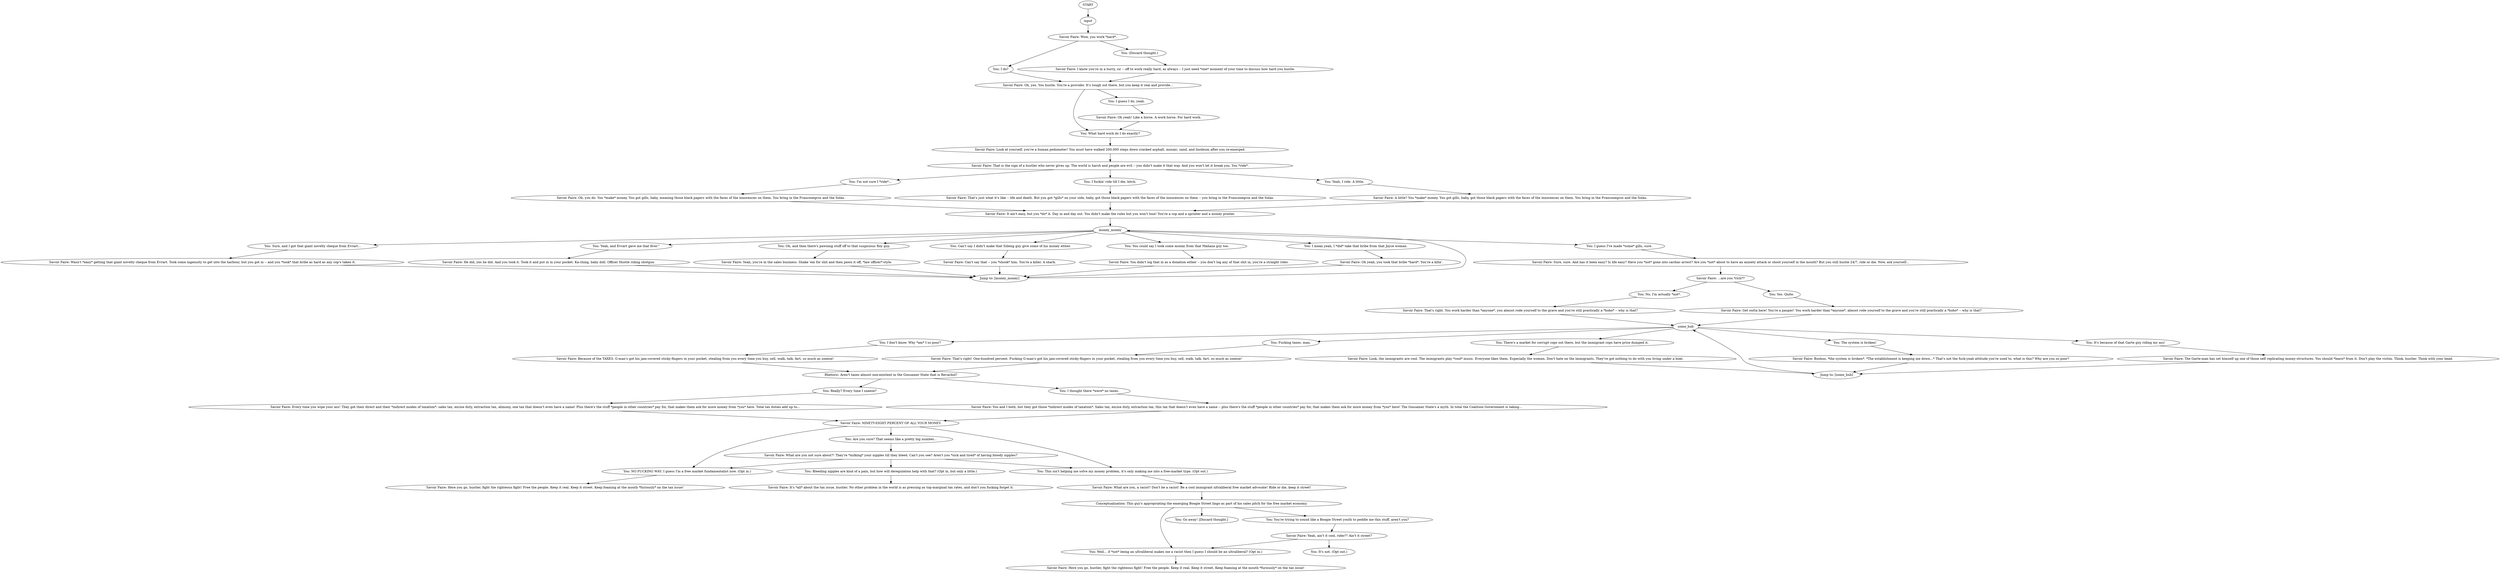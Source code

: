 # THOUGHT / GOSSAMER STATE
# Savoir Faire convinces you on the merits of being an Ultraliberal -- Gossamer State.
# ==================================================
digraph G {
	  0 [label="START"];
	  1 [label="input"];
	  2 [label="You: Can't say I didn't make that Siileng guy give some of his money either."];
	  3 [label="Savoir Faire: Wasn't *easy* getting that giant novelty cheque from Evrart. Took some ingenuity to get into the harbour, but you got in -- and you *took* that bribe as hard as any cop's taken it."];
	  4 [label="Savoir Faire: That's right. You work harder than *anyone*, you almost rode yourself to the grave and you're still practically a *hobo* -- why is that?"];
	  5 [label="You: Fucking taxes, man."];
	  6 [label="You: What hard work do I do exactly?"];
	  7 [label="You: I'm not sure I *ride*..."];
	  8 [label="You: Sure, and I got that giant novelty cheque from Evrart..."];
	  9 [label="You: The system is broken!"];
	  10 [label="You: Yeah, and Evrart gave me that fiver.\""];
	  11 [label="You: Oh, and then there's pawning stuff off to that suspicious Roy guy."];
	  12 [label="Savoir Faire: You didn't log that in as a donation either -- you don't log any of that shit in, you're a straight rider."];
	  13 [label="You: NO FUCKING WAY. I guess I'm a free market fundamentalist now. (Opt in.)"];
	  14 [label="You: Well... if *not* being an ultraliberal makes me a racist then I guess I should be an ultraliberal? (Opt in.)"];
	  15 [label="You: Go away! [Discard thought.]"];
	  16 [label="Savoir Faire: Oh yeah! Like a horse. A work horse. For hard work."];
	  17 [label="Savoir Faire: It ain't easy, but you *do* it. Day in and day out. You didn't make the rules but you won't lose! You're a cop and a sprinter and a money printer."];
	  18 [label="Savoir Faire: That's just what it's like -- life and death. But you got *gills* on your side, baby, got those black papers with the faces of the innocences on them -- you bring in the Franconegros and the Solas."];
	  19 [label="Savoir Faire: NINETY-EIGHT PERCENT OF ALL YOUR MONEY."];
	  20 [label="Savoir Faire: Every time you wipe your ass! They got their direct and their *indirect modes of taxation*: sales tax, excise duty, extraction tax, alimony, one tax that doesn't even have a name! Plus there's the stuff *people in other countries* pay for, that makes them ask for more money from *you* here. Total tax duties add up to..."];
	  21 [label="You: Are you sure? That seems like a pretty big number..."];
	  22 [label="You: It's not. (Opt out.)"];
	  23 [label="Savoir Faire: Wow, you work *hard*."];
	  24 [label="Savoir Faire: Oh yeah, you took that bribe *hard*. You're a killa'."];
	  25 [label="You: Really? Every time I sneeze?"];
	  26 [label="You: This isn't helping me solve my money problem, it's only making me into a free-market type. (Opt out.)"];
	  27 [label="Savoir Faire: He did, yes he did. And you took it. Took it and put in in your pocket. Ka-ching, baby doll. Officer Hustle riding shotgun."];
	  28 [label="You: I do?"];
	  29 [label="some_hub"];
	  30 [label="Savoir Faire: The Garte-man has set himself up one of those self replicating money-structures. You should *learn* from it. Don't play the victim. Think, hustler. Think with your head."];
	  31 [label="You: I thought there *were* no taxes."];
	  32 [label="Savoir Faire: Here you go, hustler, fight the righteous fight! Free the people. Keep it real. Keep it street. Keep foaming at the mouth *furiously* on the tax issue!"];
	  33 [label="You: I guess I do, yeah."];
	  34 [label="You: I fuckin' ride till I die, bitch."];
	  35 [label="Savoir Faire: Oh, yes. You hustle. You're a provider. It's tough out there, but you keep it real and provide..."];
	  36 [label="Savoir Faire: Oh, you do. You *make* money. You got gills, baby, meaning those black papers with the faces of the innocences on them. You bring in the Franconegros and the Solas."];
	  37 [label="You: I guess I've made *some* gills, sure."];
	  38 [label="Savoir Faire: Get outta here! You're a pauper! You work harder than *anyone*, almost rode yourself to the grave and you're still practically a *hobo* -- why is that?"];
	  39 [label="Savoir Faire: That's right! One-hundred percent. Fucking G-man's got his jam-covered sticky-fingers in your pocket, stealing from you every time you buy, sell, walk, talk, fart, so much as sneeze!"];
	  40 [label="Rhetoric: Aren't taxes almost non-existent in the Gossamer State that is Revachol?"];
	  41 [label="Savoir Faire: That is the sign of a hustler who never gives up. The world is harsh and people are evil -- you didn't make it that way. And you won't let it break you. You *ride*."];
	  42 [label="You: You could say I took some money from that Mañana guy too."];
	  43 [label="Savoir Faire: ...are you *rich*?"];
	  44 [label="You: I don't know. Why *am* I so poor?"];
	  45 [label="Savoir Faire: Here you go, hustler, fight the righteous fight! Free the people. Keep it real. Keep it street. Keep foaming at the mouth *furiously* on the tax issue!"];
	  46 [label="You: You're trying to sound like a Boogie Street youth to peddle me this stuff, aren't you?"];
	  47 [label="You: It's because of that Garte guy riding my ass!"];
	  48 [label="You: There's a market for corrupt cops out there, but the immigrant cops have price dumped it."];
	  49 [label="Jump to: [some_hub]"];
	  51 [label="Savoir Faire: Because of the TAXES. G-man's got his jam-covered sticky-fingers in your pocket, stealing from you every time you buy, sell, walk, talk, fart, so much as sneeze!"];
	  52 [label="You: Bleeding nipples are kind of a pain, but how will deregulation help with that? (Opt in, but only a little.)"];
	  53 [label="Savoir Faire: It's *all* about the tax issue, hustler. No other problem in the world is as pressing as top-marginal tax rates, and don't you fucking forget it."];
	  54 [label="Savoir Faire: Yeah, ain't it cool, rider?! Ain't it street?"];
	  55 [label="Savoir Faire: I know you're in a hurry, sir -- off to work really hard, as always -- I just need *one* moment of your time to discuss how hard you hustle."];
	  56 [label="Savoir Faire: Look at yourself, you're a human pedometer! You must have walked 200,000 steps down cracked asphalt, mosaic, sand, and linoleum after you re-emerged."];
	  57 [label="Savoir Faire: A little? You *make* money. You got gills, baby, got those black papers with the faces of the innocences on them. You bring in the Franconegros and the Solas."];
	  58 [label="Savoir Faire: What are you, a racist? Don't be a racist! Be a cool immigrant ultraliberal free market advocate! Ride or die, keep it street!"];
	  59 [label="money_money"];
	  60 [label="You: No, I'm actually *not*."];
	  61 [label="You: (Discard thought.)"];
	  62 [label="Savoir Faire: What are you not sure about?! They're *milking* your nipples till they bleed. Can't you see? Aren't you *sick and tired* of having bloody nipples?"];
	  63 [label="Savoir Faire: Look, the immigrants are cool. The immigrants play *cool* music. Everyone likes them. Especially the women. Don't hate on the immigrants. They've got nothing to do with you living under a boat."];
	  64 [label="Conceptualization: This guy's appropriating the emerging Boogie Street lingo as part of his sales pitch for the free market economy."];
	  65 [label="Jump to: [money_money]"];
	  66 [label="Savoir Faire: Yeah, you're in the sales business. Shake 'em for shit and then pawn it off, *law officer*-style."];
	  67 [label="Savoir Faire: Boohoo, *the system is broken*. *The establishment is keeping me down...* That's not the fuck-yeah attitude you're used to, what is this? Why are you so poor?"];
	  68 [label="You: Yeah, I ride. A little."];
	  69 [label="You: I mean yeah, I *did* take that bribe from that Joyce woman."];
	  70 [label="Savoir Faire: Can't say that -- you *shook* him. You're a killer. A shark."];
	  71 [label="Savoir Faire: Sure, sure. And has it been easy? Is life easy? Have you *not* gone into cardiac arrest? Are you *not* about to have an anxiety attack or shoot yourself in the mouth? But you still hustle 24/7, ride or die. Now, ask yourself..."];
	  72 [label="You: Yes. Quite."];
	  73 [label="Savoir Faire: You and I both, but they got those *indirect modes of taxation*. Sales tax, excise duty, extraction tax, this tax that doesn't even have a name -- plus there's the stuff *people in other countries* pay for, that makes them ask for more money from *you* here! The Gossamer State's a myth. In total the Coalition Government is taking..."];
	  0 -> 1
	  1 -> 23
	  2 -> 70
	  3 -> 65
	  4 -> 29
	  5 -> 39
	  6 -> 56
	  7 -> 36
	  8 -> 3
	  9 -> 67
	  10 -> 27
	  11 -> 66
	  12 -> 65
	  13 -> 45
	  14 -> 32
	  16 -> 6
	  17 -> 59
	  18 -> 17
	  19 -> 21
	  19 -> 26
	  19 -> 13
	  20 -> 19
	  21 -> 62
	  23 -> 28
	  23 -> 61
	  24 -> 65
	  25 -> 20
	  26 -> 58
	  27 -> 65
	  28 -> 35
	  29 -> 5
	  29 -> 9
	  29 -> 44
	  29 -> 47
	  29 -> 48
	  30 -> 49
	  31 -> 73
	  33 -> 16
	  34 -> 18
	  35 -> 33
	  35 -> 6
	  36 -> 17
	  37 -> 71
	  38 -> 29
	  39 -> 40
	  40 -> 25
	  40 -> 31
	  41 -> 34
	  41 -> 68
	  41 -> 7
	  42 -> 12
	  43 -> 72
	  43 -> 60
	  44 -> 51
	  46 -> 54
	  47 -> 30
	  48 -> 63
	  49 -> 29
	  51 -> 40
	  52 -> 53
	  54 -> 14
	  54 -> 22
	  55 -> 35
	  56 -> 41
	  57 -> 17
	  58 -> 64
	  59 -> 2
	  59 -> 69
	  59 -> 37
	  59 -> 8
	  59 -> 10
	  59 -> 42
	  59 -> 11
	  60 -> 4
	  61 -> 55
	  62 -> 26
	  62 -> 52
	  62 -> 13
	  63 -> 49
	  64 -> 46
	  64 -> 14
	  64 -> 15
	  65 -> 59
	  66 -> 65
	  67 -> 49
	  68 -> 57
	  69 -> 24
	  70 -> 65
	  71 -> 43
	  72 -> 38
	  73 -> 19
}

